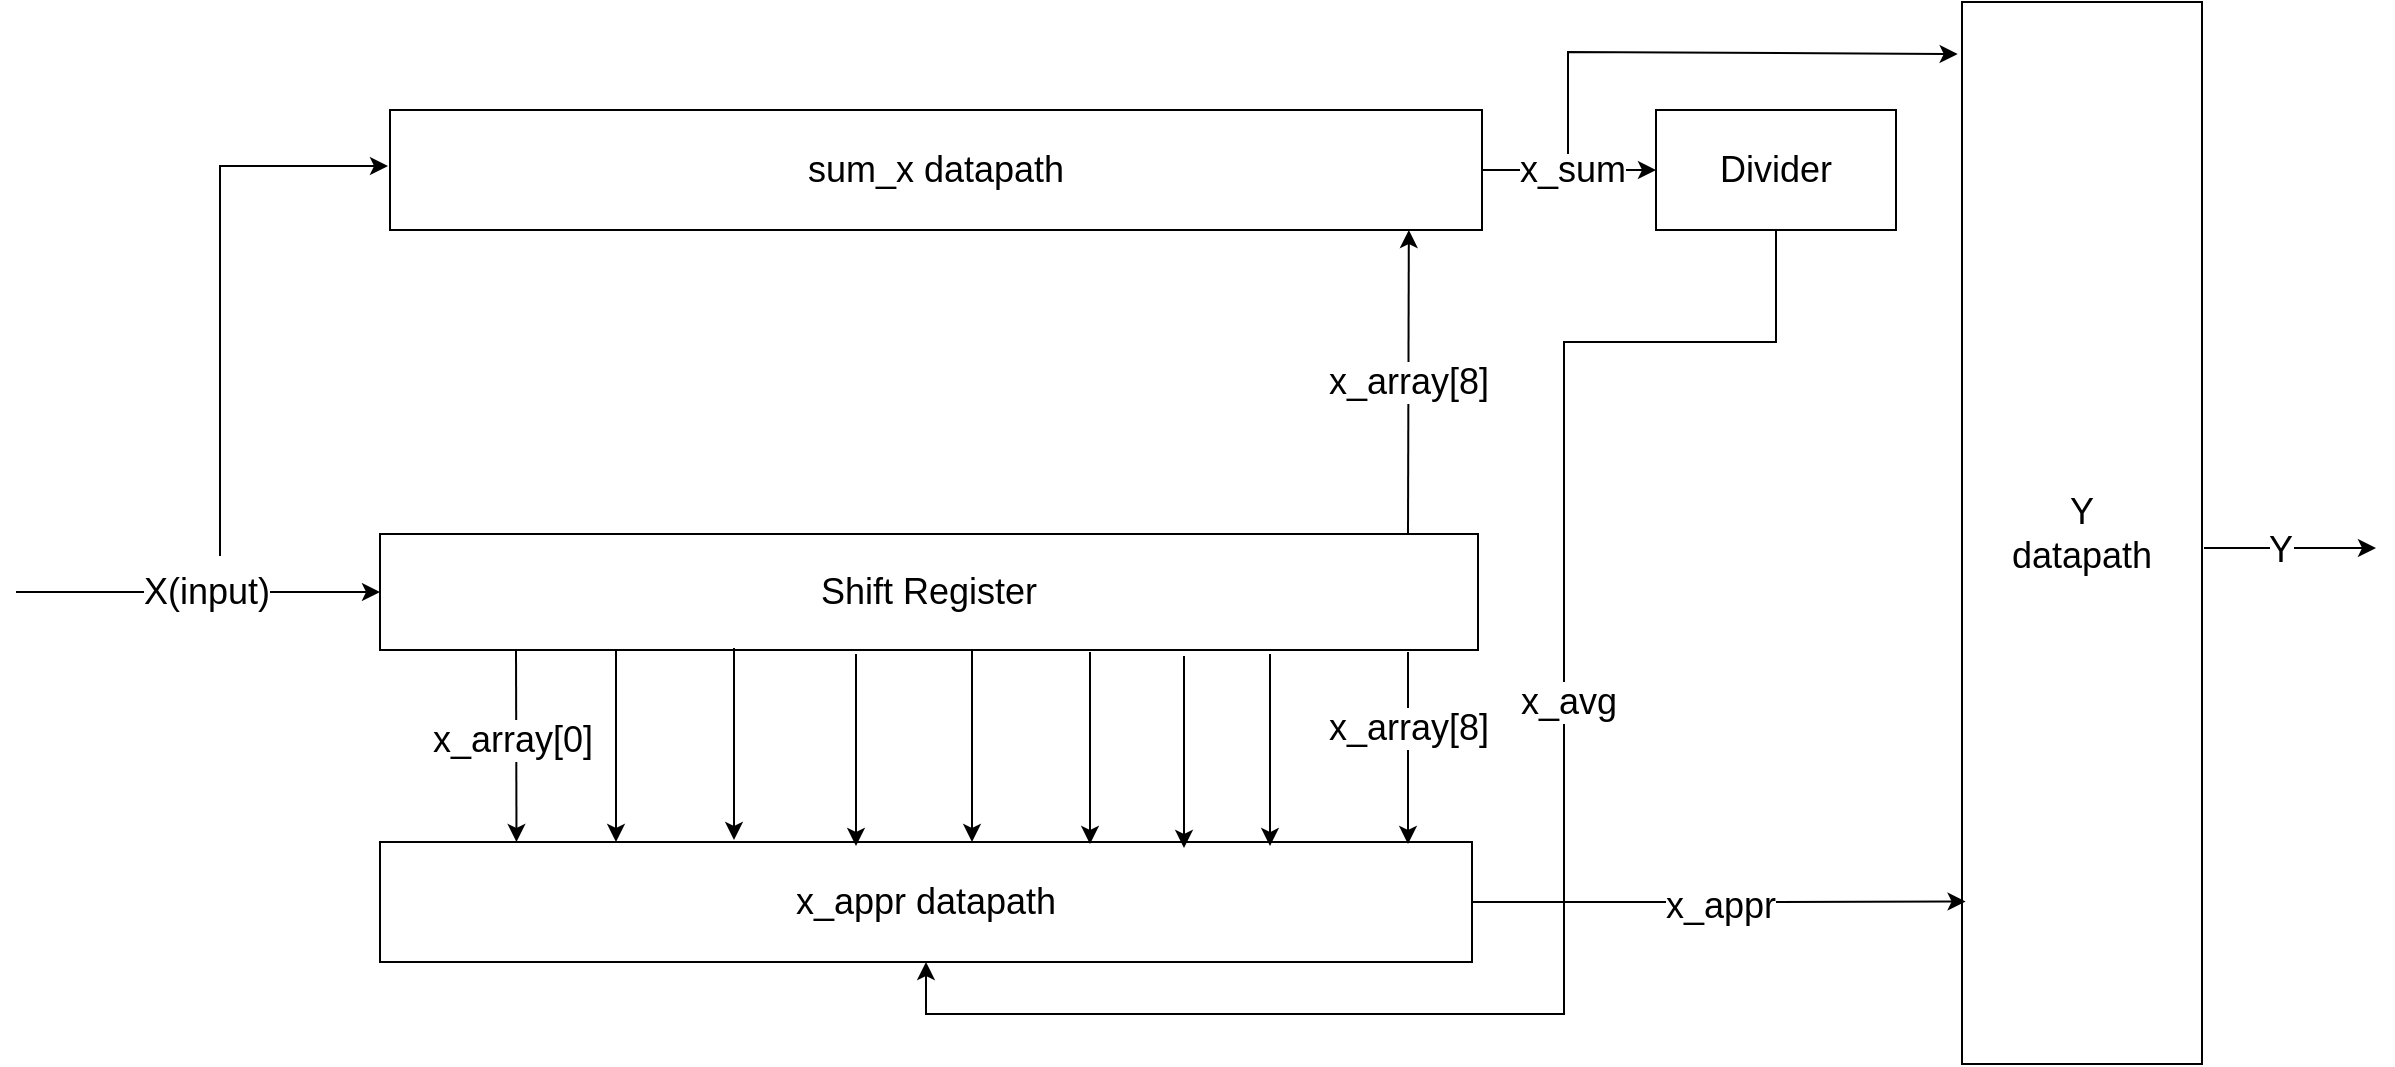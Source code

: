 <mxfile version="26.0.16">
  <diagram name="Page-1" id="bFt0xcIrgACVMJr_2VhE">
    <mxGraphModel dx="1554" dy="829" grid="0" gridSize="10" guides="0" tooltips="1" connect="1" arrows="1" fold="1" page="1" pageScale="1" pageWidth="1200" pageHeight="1920" math="0" shadow="0">
      <root>
        <mxCell id="0" />
        <mxCell id="1" parent="0" />
        <mxCell id="VOy5uA1I1BZtFbzwDuIq-1" value="Shift Register" style="rounded=0;whiteSpace=wrap;html=1;fontSize=18;" vertex="1" parent="1">
          <mxGeometry x="198" y="469" width="549" height="58" as="geometry" />
        </mxCell>
        <mxCell id="VOy5uA1I1BZtFbzwDuIq-2" value="" style="endArrow=classic;html=1;rounded=0;entryX=0;entryY=0.5;entryDx=0;entryDy=0;fontSize=18;" edge="1" parent="1" target="VOy5uA1I1BZtFbzwDuIq-1">
          <mxGeometry width="50" height="50" relative="1" as="geometry">
            <mxPoint x="16" y="498" as="sourcePoint" />
            <mxPoint x="157" y="500" as="targetPoint" />
            <Array as="points" />
          </mxGeometry>
        </mxCell>
        <mxCell id="VOy5uA1I1BZtFbzwDuIq-3" value="X(input)" style="edgeLabel;html=1;align=center;verticalAlign=middle;resizable=0;points=[];fontSize=18;" vertex="1" connectable="0" parent="VOy5uA1I1BZtFbzwDuIq-2">
          <mxGeometry x="0.044" relative="1" as="geometry">
            <mxPoint as="offset" />
          </mxGeometry>
        </mxCell>
        <mxCell id="VOy5uA1I1BZtFbzwDuIq-23" style="edgeStyle=orthogonalEdgeStyle;rounded=0;orthogonalLoop=1;jettySize=auto;html=1;exitX=1;exitY=0.5;exitDx=0;exitDy=0;entryX=0;entryY=0.5;entryDx=0;entryDy=0;fontSize=18;" edge="1" parent="1" source="VOy5uA1I1BZtFbzwDuIq-4" target="VOy5uA1I1BZtFbzwDuIq-9">
          <mxGeometry relative="1" as="geometry" />
        </mxCell>
        <mxCell id="VOy5uA1I1BZtFbzwDuIq-24" value="x_sum" style="edgeLabel;html=1;align=center;verticalAlign=middle;resizable=0;points=[];fontSize=18;" vertex="1" connectable="0" parent="VOy5uA1I1BZtFbzwDuIq-23">
          <mxGeometry x="0.035" relative="1" as="geometry">
            <mxPoint as="offset" />
          </mxGeometry>
        </mxCell>
        <mxCell id="VOy5uA1I1BZtFbzwDuIq-4" value="&lt;font&gt;sum_x datapath&lt;/font&gt;" style="rounded=0;whiteSpace=wrap;html=1;fontSize=18;" vertex="1" parent="1">
          <mxGeometry x="203" y="257" width="546" height="60" as="geometry" />
        </mxCell>
        <mxCell id="VOy5uA1I1BZtFbzwDuIq-5" value="" style="endArrow=classic;html=1;rounded=0;fontSize=18;" edge="1" parent="1">
          <mxGeometry width="50" height="50" relative="1" as="geometry">
            <mxPoint x="118" y="480" as="sourcePoint" />
            <mxPoint x="202" y="285" as="targetPoint" />
            <Array as="points">
              <mxPoint x="118" y="285" />
            </Array>
          </mxGeometry>
        </mxCell>
        <mxCell id="VOy5uA1I1BZtFbzwDuIq-6" value="" style="endArrow=classic;html=1;rounded=0;entryX=0.933;entryY=1;entryDx=0;entryDy=0;entryPerimeter=0;fontSize=18;" edge="1" parent="1" target="VOy5uA1I1BZtFbzwDuIq-4">
          <mxGeometry width="50" height="50" relative="1" as="geometry">
            <mxPoint x="712" y="469" as="sourcePoint" />
            <mxPoint x="762" y="419" as="targetPoint" />
          </mxGeometry>
        </mxCell>
        <mxCell id="VOy5uA1I1BZtFbzwDuIq-8" value="&lt;font&gt;x_array[8]&lt;/font&gt;" style="edgeLabel;html=1;align=center;verticalAlign=middle;resizable=0;points=[];fontSize=18;" vertex="1" connectable="0" parent="VOy5uA1I1BZtFbzwDuIq-6">
          <mxGeometry x="0.008" relative="1" as="geometry">
            <mxPoint as="offset" />
          </mxGeometry>
        </mxCell>
        <mxCell id="VOy5uA1I1BZtFbzwDuIq-25" style="edgeStyle=orthogonalEdgeStyle;rounded=0;orthogonalLoop=1;jettySize=auto;html=1;entryX=0.5;entryY=1;entryDx=0;entryDy=0;fontSize=18;" edge="1" parent="1" source="VOy5uA1I1BZtFbzwDuIq-9" target="VOy5uA1I1BZtFbzwDuIq-10">
          <mxGeometry relative="1" as="geometry">
            <Array as="points">
              <mxPoint x="896" y="373" />
              <mxPoint x="790" y="373" />
              <mxPoint x="790" y="709" />
              <mxPoint x="471" y="709" />
            </Array>
          </mxGeometry>
        </mxCell>
        <mxCell id="VOy5uA1I1BZtFbzwDuIq-26" value="x_avg" style="edgeLabel;html=1;align=center;verticalAlign=middle;resizable=0;points=[];fontSize=18;" vertex="1" connectable="0" parent="VOy5uA1I1BZtFbzwDuIq-25">
          <mxGeometry x="0.05" relative="1" as="geometry">
            <mxPoint x="2" y="-101" as="offset" />
          </mxGeometry>
        </mxCell>
        <mxCell id="VOy5uA1I1BZtFbzwDuIq-9" value="&lt;font&gt;Divider&lt;/font&gt;" style="rounded=0;whiteSpace=wrap;html=1;fontSize=18;" vertex="1" parent="1">
          <mxGeometry x="836" y="257" width="120" height="60" as="geometry" />
        </mxCell>
        <mxCell id="VOy5uA1I1BZtFbzwDuIq-10" value="&lt;font&gt;x_appr datapath&lt;/font&gt;" style="rounded=0;whiteSpace=wrap;html=1;fontSize=18;" vertex="1" parent="1">
          <mxGeometry x="198" y="623" width="546" height="60" as="geometry" />
        </mxCell>
        <mxCell id="VOy5uA1I1BZtFbzwDuIq-11" value="" style="endArrow=classic;html=1;rounded=0;entryX=0.125;entryY=0;entryDx=0;entryDy=0;entryPerimeter=0;fontSize=18;" edge="1" parent="1" target="VOy5uA1I1BZtFbzwDuIq-10">
          <mxGeometry width="50" height="50" relative="1" as="geometry">
            <mxPoint x="266" y="527" as="sourcePoint" />
            <mxPoint x="316" y="477" as="targetPoint" />
          </mxGeometry>
        </mxCell>
        <mxCell id="VOy5uA1I1BZtFbzwDuIq-20" value="&lt;font&gt;x_array[0]&lt;/font&gt;" style="edgeLabel;html=1;align=center;verticalAlign=middle;resizable=0;points=[];fontSize=18;" vertex="1" connectable="0" parent="VOy5uA1I1BZtFbzwDuIq-11">
          <mxGeometry x="-0.058" y="-2" relative="1" as="geometry">
            <mxPoint as="offset" />
          </mxGeometry>
        </mxCell>
        <mxCell id="VOy5uA1I1BZtFbzwDuIq-12" value="" style="endArrow=classic;html=1;rounded=0;entryX=0.125;entryY=0;entryDx=0;entryDy=0;entryPerimeter=0;fontSize=18;" edge="1" parent="1">
          <mxGeometry width="50" height="50" relative="1" as="geometry">
            <mxPoint x="494" y="527" as="sourcePoint" />
            <mxPoint x="494" y="623" as="targetPoint" />
          </mxGeometry>
        </mxCell>
        <mxCell id="VOy5uA1I1BZtFbzwDuIq-13" value="" style="endArrow=classic;html=1;rounded=0;entryX=0.125;entryY=0;entryDx=0;entryDy=0;entryPerimeter=0;fontSize=18;" edge="1" parent="1">
          <mxGeometry width="50" height="50" relative="1" as="geometry">
            <mxPoint x="553" y="528" as="sourcePoint" />
            <mxPoint x="553" y="624" as="targetPoint" />
          </mxGeometry>
        </mxCell>
        <mxCell id="VOy5uA1I1BZtFbzwDuIq-14" value="" style="endArrow=classic;html=1;rounded=0;entryX=0.125;entryY=0;entryDx=0;entryDy=0;entryPerimeter=0;fontSize=18;" edge="1" parent="1">
          <mxGeometry width="50" height="50" relative="1" as="geometry">
            <mxPoint x="643" y="529" as="sourcePoint" />
            <mxPoint x="643" y="625" as="targetPoint" />
          </mxGeometry>
        </mxCell>
        <mxCell id="VOy5uA1I1BZtFbzwDuIq-15" value="" style="endArrow=classic;html=1;rounded=0;entryX=0.125;entryY=0;entryDx=0;entryDy=0;entryPerimeter=0;fontSize=18;" edge="1" parent="1">
          <mxGeometry width="50" height="50" relative="1" as="geometry">
            <mxPoint x="712" y="528" as="sourcePoint" />
            <mxPoint x="712" y="624" as="targetPoint" />
          </mxGeometry>
        </mxCell>
        <mxCell id="VOy5uA1I1BZtFbzwDuIq-21" value="&lt;font&gt;x_array[8]&lt;/font&gt;" style="edgeLabel;html=1;align=center;verticalAlign=middle;resizable=0;points=[];fontSize=18;" vertex="1" connectable="0" parent="VOy5uA1I1BZtFbzwDuIq-15">
          <mxGeometry x="-0.204" relative="1" as="geometry">
            <mxPoint as="offset" />
          </mxGeometry>
        </mxCell>
        <mxCell id="VOy5uA1I1BZtFbzwDuIq-16" value="" style="endArrow=classic;html=1;rounded=0;entryX=0.125;entryY=0;entryDx=0;entryDy=0;entryPerimeter=0;fontSize=18;" edge="1" parent="1">
          <mxGeometry width="50" height="50" relative="1" as="geometry">
            <mxPoint x="316" y="527" as="sourcePoint" />
            <mxPoint x="316" y="623" as="targetPoint" />
          </mxGeometry>
        </mxCell>
        <mxCell id="VOy5uA1I1BZtFbzwDuIq-17" value="" style="endArrow=classic;html=1;rounded=0;entryX=0.125;entryY=0;entryDx=0;entryDy=0;entryPerimeter=0;fontSize=18;" edge="1" parent="1">
          <mxGeometry width="50" height="50" relative="1" as="geometry">
            <mxPoint x="375" y="526" as="sourcePoint" />
            <mxPoint x="375" y="622" as="targetPoint" />
          </mxGeometry>
        </mxCell>
        <mxCell id="VOy5uA1I1BZtFbzwDuIq-18" value="" style="endArrow=classic;html=1;rounded=0;entryX=0.125;entryY=0;entryDx=0;entryDy=0;entryPerimeter=0;fontSize=18;" edge="1" parent="1">
          <mxGeometry width="50" height="50" relative="1" as="geometry">
            <mxPoint x="436" y="529" as="sourcePoint" />
            <mxPoint x="436" y="625" as="targetPoint" />
          </mxGeometry>
        </mxCell>
        <mxCell id="VOy5uA1I1BZtFbzwDuIq-19" value="" style="endArrow=classic;html=1;rounded=0;entryX=0.125;entryY=0;entryDx=0;entryDy=0;entryPerimeter=0;fontSize=18;" edge="1" parent="1">
          <mxGeometry width="50" height="50" relative="1" as="geometry">
            <mxPoint x="600" y="530" as="sourcePoint" />
            <mxPoint x="600" y="626" as="targetPoint" />
          </mxGeometry>
        </mxCell>
        <mxCell id="VOy5uA1I1BZtFbzwDuIq-27" value="Y&lt;div&gt;datapath&lt;/div&gt;" style="rounded=0;whiteSpace=wrap;html=1;fontSize=18;" vertex="1" parent="1">
          <mxGeometry x="989" y="203" width="120" height="531" as="geometry" />
        </mxCell>
        <mxCell id="VOy5uA1I1BZtFbzwDuIq-31" value="" style="endArrow=classic;html=1;rounded=0;entryX=-0.018;entryY=0.049;entryDx=0;entryDy=0;entryPerimeter=0;fontSize=18;" edge="1" parent="1" target="VOy5uA1I1BZtFbzwDuIq-27">
          <mxGeometry width="50" height="50" relative="1" as="geometry">
            <mxPoint x="792" y="279" as="sourcePoint" />
            <mxPoint x="983" y="225" as="targetPoint" />
            <Array as="points">
              <mxPoint x="792" y="228" />
            </Array>
          </mxGeometry>
        </mxCell>
        <mxCell id="VOy5uA1I1BZtFbzwDuIq-32" style="edgeStyle=orthogonalEdgeStyle;rounded=0;orthogonalLoop=1;jettySize=auto;html=1;entryX=0.015;entryY=0.847;entryDx=0;entryDy=0;entryPerimeter=0;fontSize=18;" edge="1" parent="1" source="VOy5uA1I1BZtFbzwDuIq-10" target="VOy5uA1I1BZtFbzwDuIq-27">
          <mxGeometry relative="1" as="geometry" />
        </mxCell>
        <mxCell id="VOy5uA1I1BZtFbzwDuIq-33" value="x_appr" style="edgeLabel;html=1;align=center;verticalAlign=middle;resizable=0;points=[];fontSize=18;" vertex="1" connectable="0" parent="VOy5uA1I1BZtFbzwDuIq-32">
          <mxGeometry x="0.006" y="-2" relative="1" as="geometry">
            <mxPoint as="offset" />
          </mxGeometry>
        </mxCell>
        <mxCell id="VOy5uA1I1BZtFbzwDuIq-35" value="" style="endArrow=classic;html=1;rounded=0;" edge="1" parent="1">
          <mxGeometry width="50" height="50" relative="1" as="geometry">
            <mxPoint x="1110" y="476" as="sourcePoint" />
            <mxPoint x="1196" y="476" as="targetPoint" />
          </mxGeometry>
        </mxCell>
        <mxCell id="VOy5uA1I1BZtFbzwDuIq-36" value="&lt;font style=&quot;font-size: 18px;&quot;&gt;Y&lt;/font&gt;" style="edgeLabel;html=1;align=center;verticalAlign=middle;resizable=0;points=[];" vertex="1" connectable="0" parent="VOy5uA1I1BZtFbzwDuIq-35">
          <mxGeometry x="-0.116" y="-1" relative="1" as="geometry">
            <mxPoint as="offset" />
          </mxGeometry>
        </mxCell>
      </root>
    </mxGraphModel>
  </diagram>
</mxfile>
